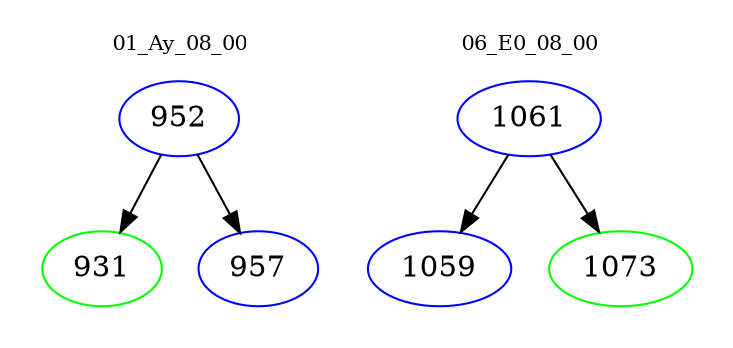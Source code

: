digraph{
subgraph cluster_0 {
color = white
label = "01_Ay_08_00";
fontsize=10;
T0_952 [label="952", color="blue"]
T0_952 -> T0_931 [color="black"]
T0_931 [label="931", color="green"]
T0_952 -> T0_957 [color="black"]
T0_957 [label="957", color="blue"]
}
subgraph cluster_1 {
color = white
label = "06_E0_08_00";
fontsize=10;
T1_1061 [label="1061", color="blue"]
T1_1061 -> T1_1059 [color="black"]
T1_1059 [label="1059", color="blue"]
T1_1061 -> T1_1073 [color="black"]
T1_1073 [label="1073", color="green"]
}
}
